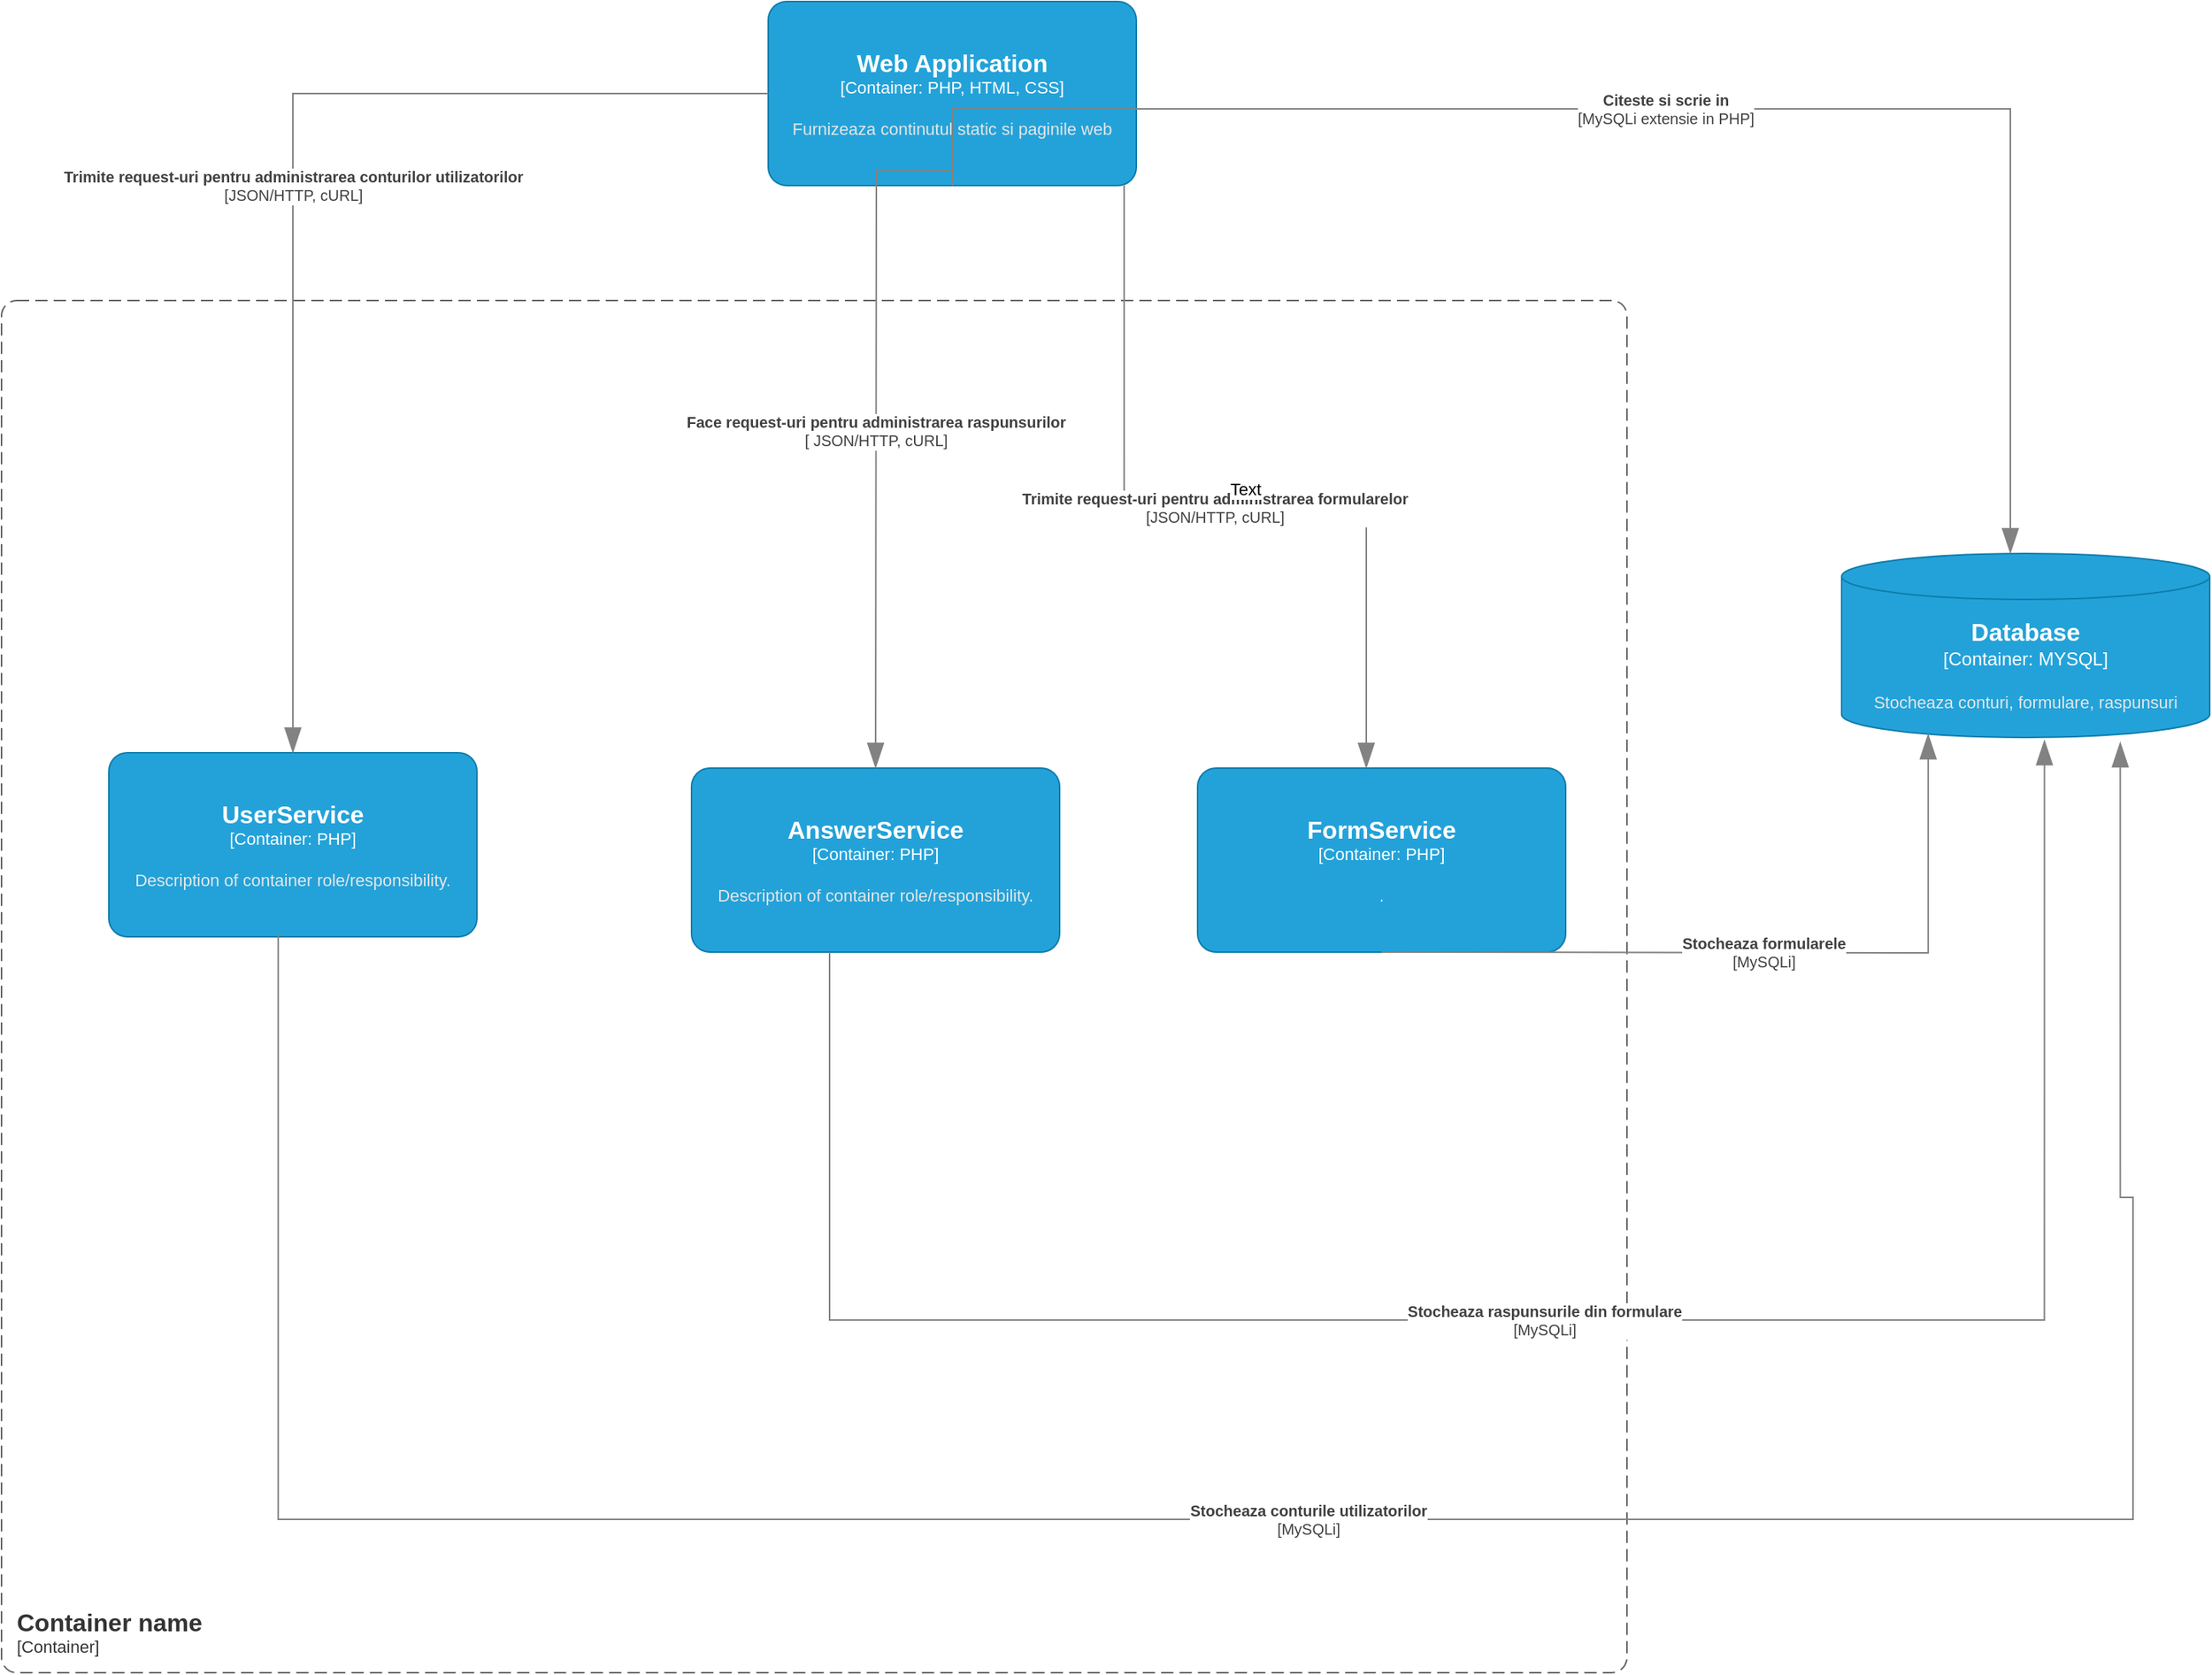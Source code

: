 <mxfile version="24.6.2" type="github">
  <diagram name="Page-1" id="iIAPrBH9FPro0tPLTu8L">
    <mxGraphModel dx="2875" dy="1076" grid="1" gridSize="10" guides="1" tooltips="1" connect="1" arrows="1" fold="1" page="1" pageScale="1" pageWidth="850" pageHeight="1100" math="0" shadow="0">
      <root>
        <mxCell id="0" />
        <mxCell id="1" parent="0" />
        <object placeholders="1" c4Name="Container name" c4Type="ContainerScopeBoundary" c4Application="Container" label="&lt;font style=&quot;font-size: 16px&quot;&gt;&lt;b&gt;&lt;div style=&quot;text-align: left&quot;&gt;%c4Name%&lt;/div&gt;&lt;/b&gt;&lt;/font&gt;&lt;div style=&quot;text-align: left&quot;&gt;[%c4Application%]&lt;/div&gt;" id="ik_qEDTIEJ_5OEV8OQOo-13">
          <mxCell style="rounded=1;fontSize=11;whiteSpace=wrap;html=1;dashed=1;arcSize=20;fillColor=none;strokeColor=#666666;fontColor=#333333;labelBackgroundColor=none;align=left;verticalAlign=bottom;labelBorderColor=none;spacingTop=0;spacing=10;dashPattern=8 4;metaEdit=1;rotatable=0;perimeter=rectanglePerimeter;noLabel=0;labelPadding=0;allowArrows=0;connectable=0;expand=0;recursiveResize=0;editable=1;pointerEvents=0;absoluteArcSize=1;points=[[0.25,0,0],[0.5,0,0],[0.75,0,0],[1,0.25,0],[1,0.5,0],[1,0.75,0],[0.75,1,0],[0.5,1,0],[0.25,1,0],[0,0.75,0],[0,0.5,0],[0,0.25,0]];" vertex="1" parent="1">
            <mxGeometry x="-670" y="315" width="1060" height="895" as="geometry" />
          </mxCell>
        </object>
        <object placeholders="1" c4Name="Web Application" c4Type="Container" c4Technology="PHP, HTML, CSS" c4Description="Furnizeaza continutul static si paginile web" label="&lt;font style=&quot;font-size: 16px&quot;&gt;&lt;b&gt;%c4Name%&lt;/b&gt;&lt;/font&gt;&lt;div&gt;[%c4Type%: %c4Technology%]&lt;/div&gt;&lt;br&gt;&lt;div&gt;&lt;font style=&quot;font-size: 11px&quot;&gt;&lt;font color=&quot;#E6E6E6&quot;&gt;%c4Description%&lt;/font&gt;&lt;/div&gt;" id="ik_qEDTIEJ_5OEV8OQOo-14">
          <mxCell style="rounded=1;whiteSpace=wrap;html=1;fontSize=11;labelBackgroundColor=none;fillColor=#23A2D9;fontColor=#ffffff;align=center;arcSize=10;strokeColor=#0E7DAD;metaEdit=1;resizable=0;points=[[0.25,0,0],[0.5,0,0],[0.75,0,0],[1,0.25,0],[1,0.5,0],[1,0.75,0],[0.75,1,0],[0.5,1,0],[0.25,1,0],[0,0.75,0],[0,0.5,0],[0,0.25,0]];" vertex="1" parent="1">
            <mxGeometry x="-170" y="120" width="240" height="120" as="geometry" />
          </mxCell>
        </object>
        <object placeholders="1" c4Type="Relationship" c4Technology="MySQLi extensie in PHP" c4Description="Citeste si scrie in" label="&lt;div style=&quot;text-align: left&quot;&gt;&lt;div style=&quot;text-align: center&quot;&gt;&lt;b&gt;%c4Description%&lt;/b&gt;&lt;/div&gt;&lt;div style=&quot;text-align: center&quot;&gt;[%c4Technology%]&lt;/div&gt;&lt;/div&gt;" id="ik_qEDTIEJ_5OEV8OQOo-16">
          <mxCell style="endArrow=blockThin;html=1;fontSize=10;fontColor=#404040;strokeWidth=1;endFill=1;strokeColor=#828282;elbow=vertical;metaEdit=1;endSize=14;startSize=14;jumpStyle=arc;jumpSize=16;rounded=0;edgeStyle=orthogonalEdgeStyle;exitX=0.5;exitY=1;exitDx=0;exitDy=0;exitPerimeter=0;entryX=0.5;entryY=0;entryDx=0;entryDy=0;entryPerimeter=0;" edge="1" parent="1" source="ik_qEDTIEJ_5OEV8OQOo-14">
            <mxGeometry width="240" relative="1" as="geometry">
              <mxPoint x="140" y="280" as="sourcePoint" />
              <mxPoint x="640" y="480" as="targetPoint" />
              <Array as="points">
                <mxPoint x="-50" y="190" />
                <mxPoint x="640" y="190" />
              </Array>
            </mxGeometry>
          </mxCell>
        </object>
        <object placeholders="1" c4Name="Database" c4Type="Container" c4Technology="MYSQL" c4Description="Stocheaza conturi, formulare, raspunsuri " label="&lt;font style=&quot;font-size: 16px&quot;&gt;&lt;b&gt;%c4Name%&lt;/b&gt;&lt;/font&gt;&lt;div&gt;[%c4Type%:&amp;nbsp;%c4Technology%]&lt;/div&gt;&lt;br&gt;&lt;div&gt;&lt;font style=&quot;font-size: 11px&quot;&gt;&lt;font color=&quot;#E6E6E6&quot;&gt;%c4Description%&lt;/font&gt;&lt;/div&gt;" id="ik_qEDTIEJ_5OEV8OQOo-17">
          <mxCell style="shape=cylinder3;size=15;whiteSpace=wrap;html=1;boundedLbl=1;rounded=0;labelBackgroundColor=none;fillColor=#23A2D9;fontSize=12;fontColor=#ffffff;align=center;strokeColor=#0E7DAD;metaEdit=1;points=[[0.5,0,0],[1,0.25,0],[1,0.5,0],[1,0.75,0],[0.5,1,0],[0,0.75,0],[0,0.5,0],[0,0.25,0]];resizable=0;" vertex="1" parent="1">
            <mxGeometry x="530" y="480" width="240" height="120" as="geometry" />
          </mxCell>
        </object>
        <object placeholders="1" c4Name="FormService" c4Type="Container" c4Technology="PHP" c4Description="." label="&lt;font style=&quot;font-size: 16px&quot;&gt;&lt;b&gt;%c4Name%&lt;/b&gt;&lt;/font&gt;&lt;div&gt;[%c4Type%: %c4Technology%]&lt;/div&gt;&lt;br&gt;&lt;div&gt;&lt;font style=&quot;font-size: 11px&quot;&gt;&lt;font color=&quot;#E6E6E6&quot;&gt;%c4Description%&lt;/font&gt;&lt;/div&gt;" id="ik_qEDTIEJ_5OEV8OQOo-19">
          <mxCell style="rounded=1;whiteSpace=wrap;html=1;fontSize=11;labelBackgroundColor=none;fillColor=#23A2D9;fontColor=#ffffff;align=center;arcSize=10;strokeColor=#0E7DAD;metaEdit=1;resizable=0;points=[[0.25,0,0],[0.5,0,0],[0.75,0,0],[1,0.25,0],[1,0.5,0],[1,0.75,0],[0.75,1,0],[0.5,1,0],[0.25,1,0],[0,0.75,0],[0,0.5,0],[0,0.25,0]];" vertex="1" parent="1">
            <mxGeometry x="110" y="620" width="240" height="120" as="geometry" />
          </mxCell>
        </object>
        <object placeholders="1" c4Name="UserService" c4Type="Container" c4Technology="PHP" c4Description="Description of container role/responsibility." label="&lt;font style=&quot;font-size: 16px&quot;&gt;&lt;b&gt;%c4Name%&lt;/b&gt;&lt;/font&gt;&lt;div&gt;[%c4Type%: %c4Technology%]&lt;/div&gt;&lt;br&gt;&lt;div&gt;&lt;font style=&quot;font-size: 11px&quot;&gt;&lt;font color=&quot;#E6E6E6&quot;&gt;%c4Description%&lt;/font&gt;&lt;/div&gt;" id="ik_qEDTIEJ_5OEV8OQOo-20">
          <mxCell style="rounded=1;whiteSpace=wrap;html=1;fontSize=11;labelBackgroundColor=none;fillColor=#23A2D9;fontColor=#ffffff;align=center;arcSize=10;strokeColor=#0E7DAD;metaEdit=1;resizable=0;points=[[0.25,0,0],[0.5,0,0],[0.75,0,0],[1,0.25,0],[1,0.5,0],[1,0.75,0],[0.75,1,0],[0.5,1,0],[0.25,1,0],[0,0.75,0],[0,0.5,0],[0,0.25,0]];" vertex="1" parent="1">
            <mxGeometry x="-600" y="610" width="240" height="120" as="geometry" />
          </mxCell>
        </object>
        <object placeholders="1" c4Name="AnswerService" c4Type="Container" c4Technology="PHP" c4Description="Description of container role/responsibility." label="&lt;font style=&quot;font-size: 16px&quot;&gt;&lt;b&gt;%c4Name%&lt;/b&gt;&lt;/font&gt;&lt;div&gt;[%c4Type%: %c4Technology%]&lt;/div&gt;&lt;br&gt;&lt;div&gt;&lt;font style=&quot;font-size: 11px&quot;&gt;&lt;font color=&quot;#E6E6E6&quot;&gt;%c4Description%&lt;/font&gt;&lt;/div&gt;" id="ik_qEDTIEJ_5OEV8OQOo-21">
          <mxCell style="rounded=1;whiteSpace=wrap;html=1;fontSize=11;labelBackgroundColor=none;fillColor=#23A2D9;fontColor=#ffffff;align=center;arcSize=10;strokeColor=#0E7DAD;metaEdit=1;resizable=0;points=[[0.25,0,0],[0.5,0,0],[0.75,0,0],[1,0.25,0],[1,0.5,0],[1,0.75,0],[0.75,1,0],[0.5,1,0],[0.25,1,0],[0,0.75,0],[0,0.5,0],[0,0.25,0]];" vertex="1" parent="1">
            <mxGeometry x="-220" y="620" width="240" height="120" as="geometry" />
          </mxCell>
        </object>
        <object placeholders="1" c4Type="Relationship" c4Technology="JSON/HTTP, cURL" c4Description="Trimite request-uri pentru administrarea conturilor utilizatorilor" label="&lt;div style=&quot;text-align: left&quot;&gt;&lt;div style=&quot;text-align: center&quot;&gt;&lt;b&gt;%c4Description%&lt;/b&gt;&lt;/div&gt;&lt;div style=&quot;text-align: center&quot;&gt;[%c4Technology%]&lt;/div&gt;&lt;/div&gt;" id="ik_qEDTIEJ_5OEV8OQOo-28">
          <mxCell style="endArrow=blockThin;html=1;fontSize=10;fontColor=#404040;strokeWidth=1;endFill=1;strokeColor=#828282;elbow=vertical;metaEdit=1;endSize=14;startSize=14;jumpStyle=arc;jumpSize=16;rounded=0;edgeStyle=orthogonalEdgeStyle;exitX=0;exitY=0.5;exitDx=0;exitDy=0;exitPerimeter=0;entryX=0.5;entryY=0;entryDx=0;entryDy=0;entryPerimeter=0;" edge="1" parent="1" source="ik_qEDTIEJ_5OEV8OQOo-14" target="ik_qEDTIEJ_5OEV8OQOo-20">
            <mxGeometry width="240" relative="1" as="geometry">
              <mxPoint x="-570" y="230" as="sourcePoint" />
              <mxPoint x="-330" y="230" as="targetPoint" />
            </mxGeometry>
          </mxCell>
        </object>
        <object placeholders="1" c4Type="Relationship" c4Technology=" JSON/HTTP, cURL" c4Description="Face request-uri pentru administrarea raspunsurilor" label="&lt;div style=&quot;text-align: left&quot;&gt;&lt;div style=&quot;text-align: center&quot;&gt;&lt;b&gt;%c4Description%&lt;/b&gt;&lt;/div&gt;&lt;div style=&quot;text-align: center&quot;&gt;[%c4Technology%]&lt;/div&gt;&lt;/div&gt;" id="ik_qEDTIEJ_5OEV8OQOo-29">
          <mxCell style="endArrow=blockThin;html=1;fontSize=10;fontColor=#404040;strokeWidth=1;endFill=1;strokeColor=#828282;elbow=vertical;metaEdit=1;endSize=14;startSize=14;jumpStyle=arc;jumpSize=16;rounded=0;edgeStyle=orthogonalEdgeStyle;" edge="1" parent="1">
            <mxGeometry width="240" relative="1" as="geometry">
              <mxPoint x="-50" y="230" as="sourcePoint" />
              <mxPoint x="-100" y="620" as="targetPoint" />
            </mxGeometry>
          </mxCell>
        </object>
        <object placeholders="1" c4Type="Relationship" c4Technology="JSON/HTTP, cURL" c4Description="Trimite request-uri pentru administrarea formularelor" label="&lt;div style=&quot;text-align: left&quot;&gt;&lt;div style=&quot;text-align: center&quot;&gt;&lt;b&gt;%c4Description%&lt;/b&gt;&lt;/div&gt;&lt;div style=&quot;text-align: center&quot;&gt;[%c4Technology%]&lt;/div&gt;&lt;/div&gt;" id="ik_qEDTIEJ_5OEV8OQOo-30">
          <mxCell style="endArrow=blockThin;html=1;fontSize=10;fontColor=#404040;strokeWidth=1;endFill=1;strokeColor=#828282;elbow=vertical;metaEdit=1;endSize=14;startSize=14;jumpStyle=arc;jumpSize=16;rounded=0;edgeStyle=orthogonalEdgeStyle;exitX=0.967;exitY=1;exitDx=0;exitDy=0;exitPerimeter=0;" edge="1" parent="1" source="ik_qEDTIEJ_5OEV8OQOo-14">
            <mxGeometry width="240" relative="1" as="geometry">
              <mxPoint x="-60" y="450" as="sourcePoint" />
              <mxPoint x="220" y="620" as="targetPoint" />
              <Array as="points">
                <mxPoint x="62" y="450" />
              </Array>
            </mxGeometry>
          </mxCell>
        </object>
        <mxCell id="ik_qEDTIEJ_5OEV8OQOo-32" value="Text" style="edgeLabel;html=1;align=center;verticalAlign=middle;resizable=0;points=[];" vertex="1" connectable="0" parent="ik_qEDTIEJ_5OEV8OQOo-30">
          <mxGeometry x="0.074" y="12" relative="1" as="geometry">
            <mxPoint as="offset" />
          </mxGeometry>
        </mxCell>
        <object placeholders="1" c4Type="Relationship" c4Technology="MySQLi" c4Description="Stocheaza conturile utilizatorilor" label="&lt;div style=&quot;text-align: left&quot;&gt;&lt;div style=&quot;text-align: center&quot;&gt;&lt;b&gt;%c4Description%&lt;/b&gt;&lt;/div&gt;&lt;div style=&quot;text-align: center&quot;&gt;[%c4Technology%]&lt;/div&gt;&lt;/div&gt;" id="ik_qEDTIEJ_5OEV8OQOo-35">
          <mxCell style="endArrow=blockThin;html=1;fontSize=10;fontColor=#404040;strokeWidth=1;endFill=1;strokeColor=#828282;elbow=vertical;metaEdit=1;endSize=14;startSize=14;jumpStyle=arc;jumpSize=16;rounded=0;edgeStyle=orthogonalEdgeStyle;exitX=0.46;exitY=0.986;exitDx=0;exitDy=0;exitPerimeter=0;entryX=0.757;entryY=1.025;entryDx=0;entryDy=0;entryPerimeter=0;" edge="1" parent="1" source="ik_qEDTIEJ_5OEV8OQOo-20" target="ik_qEDTIEJ_5OEV8OQOo-17">
            <mxGeometry width="240" relative="1" as="geometry">
              <mxPoint x="-70" y="900" as="sourcePoint" />
              <mxPoint x="185.333" y="900" as="targetPoint" />
              <Array as="points">
                <mxPoint x="-490" y="1110" />
                <mxPoint x="720" y="1110" />
                <mxPoint x="720" y="900" />
                <mxPoint x="712" y="900" />
              </Array>
            </mxGeometry>
          </mxCell>
        </object>
        <object placeholders="1" c4Type="Relationship" c4Technology="MySQLi" c4Description="Stocheaza raspunsurile din formulare" label="&lt;div style=&quot;text-align: left&quot;&gt;&lt;div style=&quot;text-align: center&quot;&gt;&lt;b&gt;%c4Description%&lt;/b&gt;&lt;/div&gt;&lt;div style=&quot;text-align: center&quot;&gt;[%c4Technology%]&lt;/div&gt;&lt;/div&gt;" id="ik_qEDTIEJ_5OEV8OQOo-36">
          <mxCell style="endArrow=blockThin;html=1;fontSize=10;fontColor=#404040;strokeWidth=1;endFill=1;strokeColor=#828282;elbow=vertical;metaEdit=1;endSize=14;startSize=14;jumpStyle=arc;jumpSize=16;rounded=0;edgeStyle=orthogonalEdgeStyle;entryX=0.551;entryY=1.014;entryDx=0;entryDy=0;entryPerimeter=0;" edge="1" parent="1" source="ik_qEDTIEJ_5OEV8OQOo-21" target="ik_qEDTIEJ_5OEV8OQOo-17">
            <mxGeometry width="240" relative="1" as="geometry">
              <mxPoint x="-130" y="840" as="sourcePoint" />
              <mxPoint x="250" y="900" as="targetPoint" />
              <Array as="points">
                <mxPoint x="-130" y="980" />
                <mxPoint x="662" y="980" />
              </Array>
            </mxGeometry>
          </mxCell>
        </object>
        <object placeholders="1" c4Type="Relationship" c4Technology="MySQLi" c4Description="Stocheaza formularele" label="&lt;div style=&quot;text-align: left&quot;&gt;&lt;div style=&quot;text-align: center&quot;&gt;&lt;b&gt;%c4Description%&lt;/b&gt;&lt;/div&gt;&lt;div style=&quot;text-align: center&quot;&gt;[%c4Technology%]&lt;/div&gt;&lt;/div&gt;" id="ik_qEDTIEJ_5OEV8OQOo-39">
          <mxCell style="endArrow=blockThin;html=1;fontSize=10;fontColor=#404040;strokeWidth=1;endFill=1;strokeColor=#828282;elbow=vertical;metaEdit=1;endSize=14;startSize=14;jumpStyle=arc;jumpSize=16;rounded=0;edgeStyle=orthogonalEdgeStyle;entryX=0.235;entryY=0.981;entryDx=0;entryDy=0;entryPerimeter=0;" edge="1" parent="1" target="ik_qEDTIEJ_5OEV8OQOo-17">
            <mxGeometry width="240" relative="1" as="geometry">
              <mxPoint x="230" y="740" as="sourcePoint" />
              <mxPoint x="250" y="900" as="targetPoint" />
            </mxGeometry>
          </mxCell>
        </object>
      </root>
    </mxGraphModel>
  </diagram>
</mxfile>
